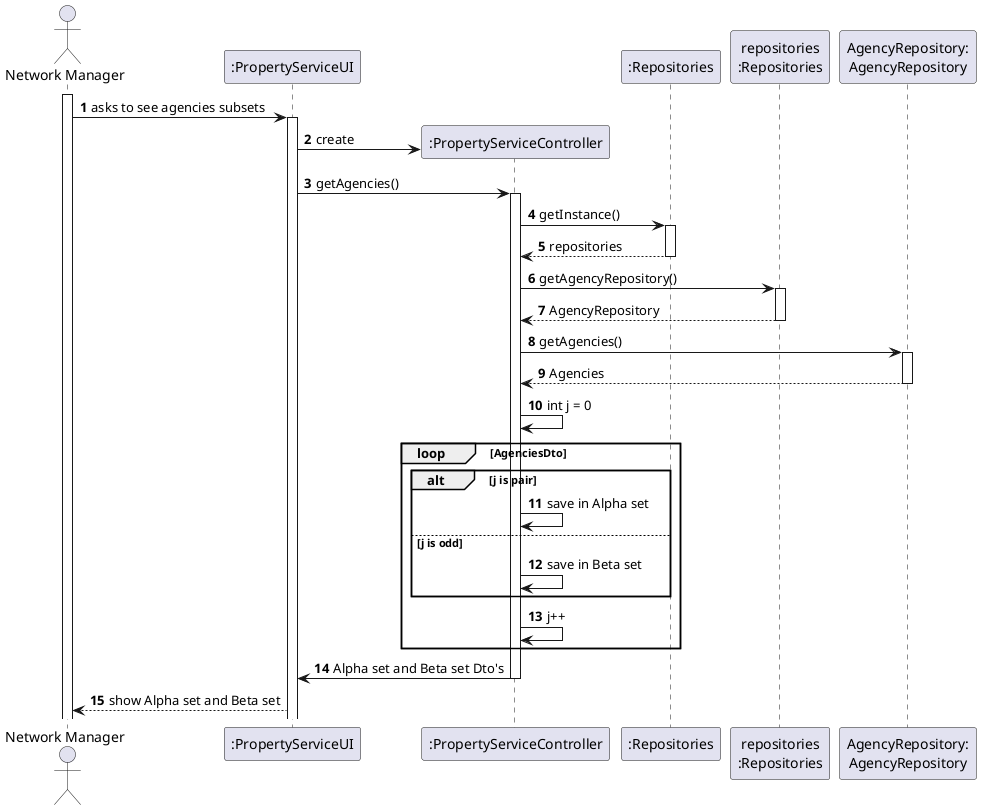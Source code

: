 @startuml
skinparam monochrome false
skinparam packageStyle rectangle
skinparam shadowing false

autonumber

'hide footbox
actor "Network Manager" as NM
participant ":PropertyServiceUI" as UI
participant ":PropertyServiceController" as CTRL
participant ":Repositories" as RepositorySingleton
participant "repositories\n:Repositories" as PLAT
participant "AgencyRepository:\nAgencyRepository" as AgencyRepository


activate NM

        NM -> UI : asks to see agencies subsets

        activate UI

        UI -> CTRL** : create


UI -> CTRL : getAgencies()
activate CTRL

CTRL -> RepositorySingleton : getInstance()
activate RepositorySingleton

RepositorySingleton --> CTRL: repositories
deactivate RepositorySingleton

CTRL -> PLAT : getAgencyRepository()
activate PLAT

PLAT --> CTRL: AgencyRepository
deactivate PLAT

CTRL -> AgencyRepository : getAgencies()
activate AgencyRepository

AgencyRepository --> CTRL : Agencies
deactivate AgencyRepository

CTRL -> CTRL : int j = 0
loop AgenciesDto
alt j is pair
CTRL -> CTRL : save in Alpha set

else j is odd
CTRL -> CTRL : save in Beta set
end

CTRL -> CTRL : j++

end

CTRL -> UI : Alpha set and Beta set Dto's
deactivate CTRL

UI --> NM : show Alpha set and Beta set

deactivate CTRL
               
@enduml